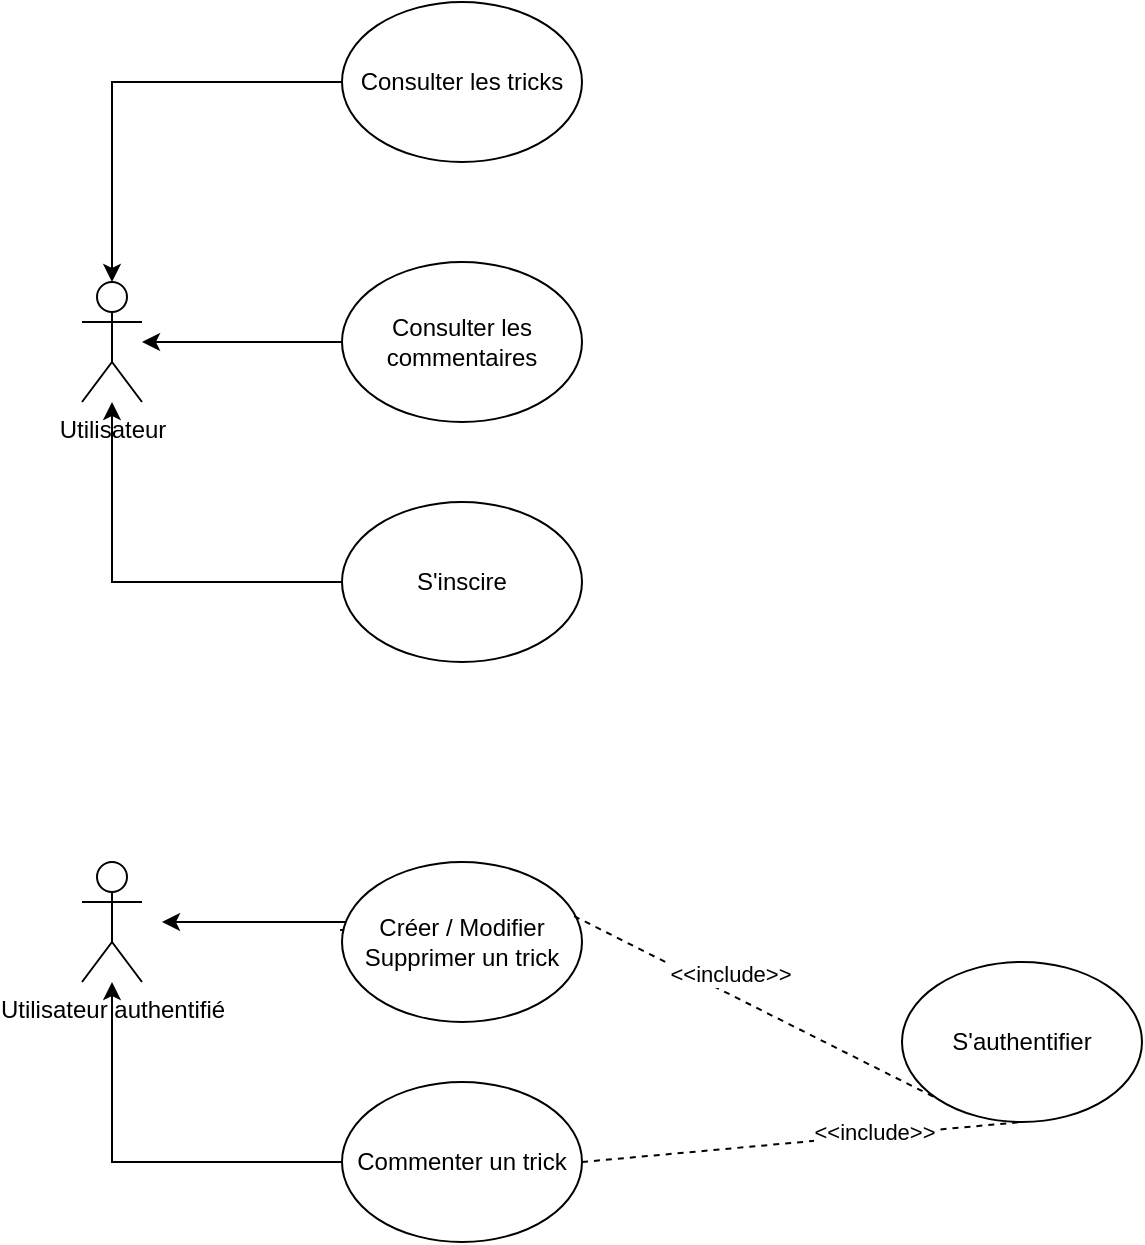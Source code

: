 <mxfile version="20.8.16" type="device"><diagram name="Page-1" id="ICL8-wIIarGFd__vAtvq"><mxGraphModel dx="1482" dy="854" grid="1" gridSize="10" guides="1" tooltips="1" connect="1" arrows="1" fold="1" page="1" pageScale="1" pageWidth="850" pageHeight="1100" math="0" shadow="0"><root><mxCell id="0"/><mxCell id="1" parent="0"/><mxCell id="qOhmblmSQmJCBJUenI1Y-1" value="Utilisateur&lt;br&gt;" style="shape=umlActor;verticalLabelPosition=bottom;verticalAlign=top;html=1;outlineConnect=0;" parent="1" vertex="1"><mxGeometry x="130" y="190" width="30" height="60" as="geometry"/></mxCell><mxCell id="qOhmblmSQmJCBJUenI1Y-10" style="edgeStyle=orthogonalEdgeStyle;rounded=0;orthogonalLoop=1;jettySize=auto;html=1;entryX=0.5;entryY=0;entryDx=0;entryDy=0;entryPerimeter=0;" parent="1" source="qOhmblmSQmJCBJUenI1Y-2" target="qOhmblmSQmJCBJUenI1Y-1" edge="1"><mxGeometry relative="1" as="geometry"/></mxCell><mxCell id="qOhmblmSQmJCBJUenI1Y-2" value="Consulter les tricks" style="ellipse;whiteSpace=wrap;html=1;" parent="1" vertex="1"><mxGeometry x="260" y="50" width="120" height="80" as="geometry"/></mxCell><mxCell id="qOhmblmSQmJCBJUenI1Y-11" style="edgeStyle=orthogonalEdgeStyle;rounded=0;orthogonalLoop=1;jettySize=auto;html=1;" parent="1" source="qOhmblmSQmJCBJUenI1Y-3" target="qOhmblmSQmJCBJUenI1Y-1" edge="1"><mxGeometry relative="1" as="geometry"/></mxCell><mxCell id="qOhmblmSQmJCBJUenI1Y-3" value="Consulter les commentaires" style="ellipse;whiteSpace=wrap;html=1;" parent="1" vertex="1"><mxGeometry x="260" y="180" width="120" height="80" as="geometry"/></mxCell><mxCell id="qOhmblmSQmJCBJUenI1Y-6" value="Utilisateur authentifié" style="shape=umlActor;verticalLabelPosition=bottom;verticalAlign=top;html=1;outlineConnect=0;" parent="1" vertex="1"><mxGeometry x="130" y="480" width="30" height="60" as="geometry"/></mxCell><mxCell id="qOhmblmSQmJCBJUenI1Y-9" style="edgeStyle=orthogonalEdgeStyle;rounded=0;orthogonalLoop=1;jettySize=auto;html=1;" parent="1" source="qOhmblmSQmJCBJUenI1Y-8" target="qOhmblmSQmJCBJUenI1Y-1" edge="1"><mxGeometry relative="1" as="geometry"><mxPoint x="240" y="390" as="targetPoint"/></mxGeometry></mxCell><mxCell id="qOhmblmSQmJCBJUenI1Y-8" value="S'inscire" style="ellipse;whiteSpace=wrap;html=1;" parent="1" vertex="1"><mxGeometry x="260" y="300" width="120" height="80" as="geometry"/></mxCell><mxCell id="qOhmblmSQmJCBJUenI1Y-12" value="S'authentifier" style="ellipse;whiteSpace=wrap;html=1;" parent="1" vertex="1"><mxGeometry x="540" y="530" width="120" height="80" as="geometry"/></mxCell><mxCell id="F4N-tq45LVJFu0w97Clj-2" style="edgeStyle=orthogonalEdgeStyle;rounded=0;orthogonalLoop=1;jettySize=auto;html=1;" parent="1" source="qOhmblmSQmJCBJUenI1Y-13" target="qOhmblmSQmJCBJUenI1Y-6" edge="1"><mxGeometry relative="1" as="geometry"/></mxCell><mxCell id="qOhmblmSQmJCBJUenI1Y-13" value="Commenter un trick" style="ellipse;whiteSpace=wrap;html=1;" parent="1" vertex="1"><mxGeometry x="260" y="590" width="120" height="80" as="geometry"/></mxCell><mxCell id="F4N-tq45LVJFu0w97Clj-1" style="edgeStyle=orthogonalEdgeStyle;rounded=0;orthogonalLoop=1;jettySize=auto;html=1;exitX=-0.008;exitY=0.425;exitDx=0;exitDy=0;exitPerimeter=0;" parent="1" source="qOhmblmSQmJCBJUenI1Y-14" edge="1"><mxGeometry relative="1" as="geometry"><mxPoint x="170" y="510" as="targetPoint"/><Array as="points"><mxPoint x="269" y="510"/></Array></mxGeometry></mxCell><mxCell id="qOhmblmSQmJCBJUenI1Y-14" value="Créer / Modifier Supprimer un trick" style="ellipse;whiteSpace=wrap;html=1;" parent="1" vertex="1"><mxGeometry x="260" y="480" width="120" height="80" as="geometry"/></mxCell><mxCell id="qOhmblmSQmJCBJUenI1Y-25" value="" style="endArrow=none;dashed=1;html=1;rounded=0;entryX=0.5;entryY=1;entryDx=0;entryDy=0;exitX=1;exitY=0.5;exitDx=0;exitDy=0;" parent="1" source="qOhmblmSQmJCBJUenI1Y-13" target="qOhmblmSQmJCBJUenI1Y-12" edge="1"><mxGeometry width="50" height="50" relative="1" as="geometry"><mxPoint x="500" y="720" as="sourcePoint"/><mxPoint x="550" y="670" as="targetPoint"/></mxGeometry></mxCell><mxCell id="qOhmblmSQmJCBJUenI1Y-26" value="&amp;lt;&amp;lt;include&amp;gt;&amp;gt;" style="edgeLabel;html=1;align=center;verticalAlign=middle;resizable=0;points=[];" parent="qOhmblmSQmJCBJUenI1Y-25" vertex="1" connectable="0"><mxGeometry x="0.327" y="2" relative="1" as="geometry"><mxPoint as="offset"/></mxGeometry></mxCell><mxCell id="qOhmblmSQmJCBJUenI1Y-27" value="" style="endArrow=none;dashed=1;html=1;rounded=0;entryX=0;entryY=1;entryDx=0;entryDy=0;exitX=0.967;exitY=0.338;exitDx=0;exitDy=0;exitPerimeter=0;" parent="1" source="qOhmblmSQmJCBJUenI1Y-14" target="qOhmblmSQmJCBJUenI1Y-12" edge="1"><mxGeometry width="50" height="50" relative="1" as="geometry"><mxPoint x="400" y="600" as="sourcePoint"/><mxPoint x="450" y="550" as="targetPoint"/></mxGeometry></mxCell><mxCell id="qOhmblmSQmJCBJUenI1Y-28" value="&amp;lt;&amp;lt;include&amp;gt;&amp;gt;" style="edgeLabel;html=1;align=center;verticalAlign=middle;resizable=0;points=[];" parent="qOhmblmSQmJCBJUenI1Y-27" vertex="1" connectable="0"><mxGeometry x="-0.34" y="2" relative="1" as="geometry"><mxPoint x="17" as="offset"/></mxGeometry></mxCell></root></mxGraphModel></diagram></mxfile>